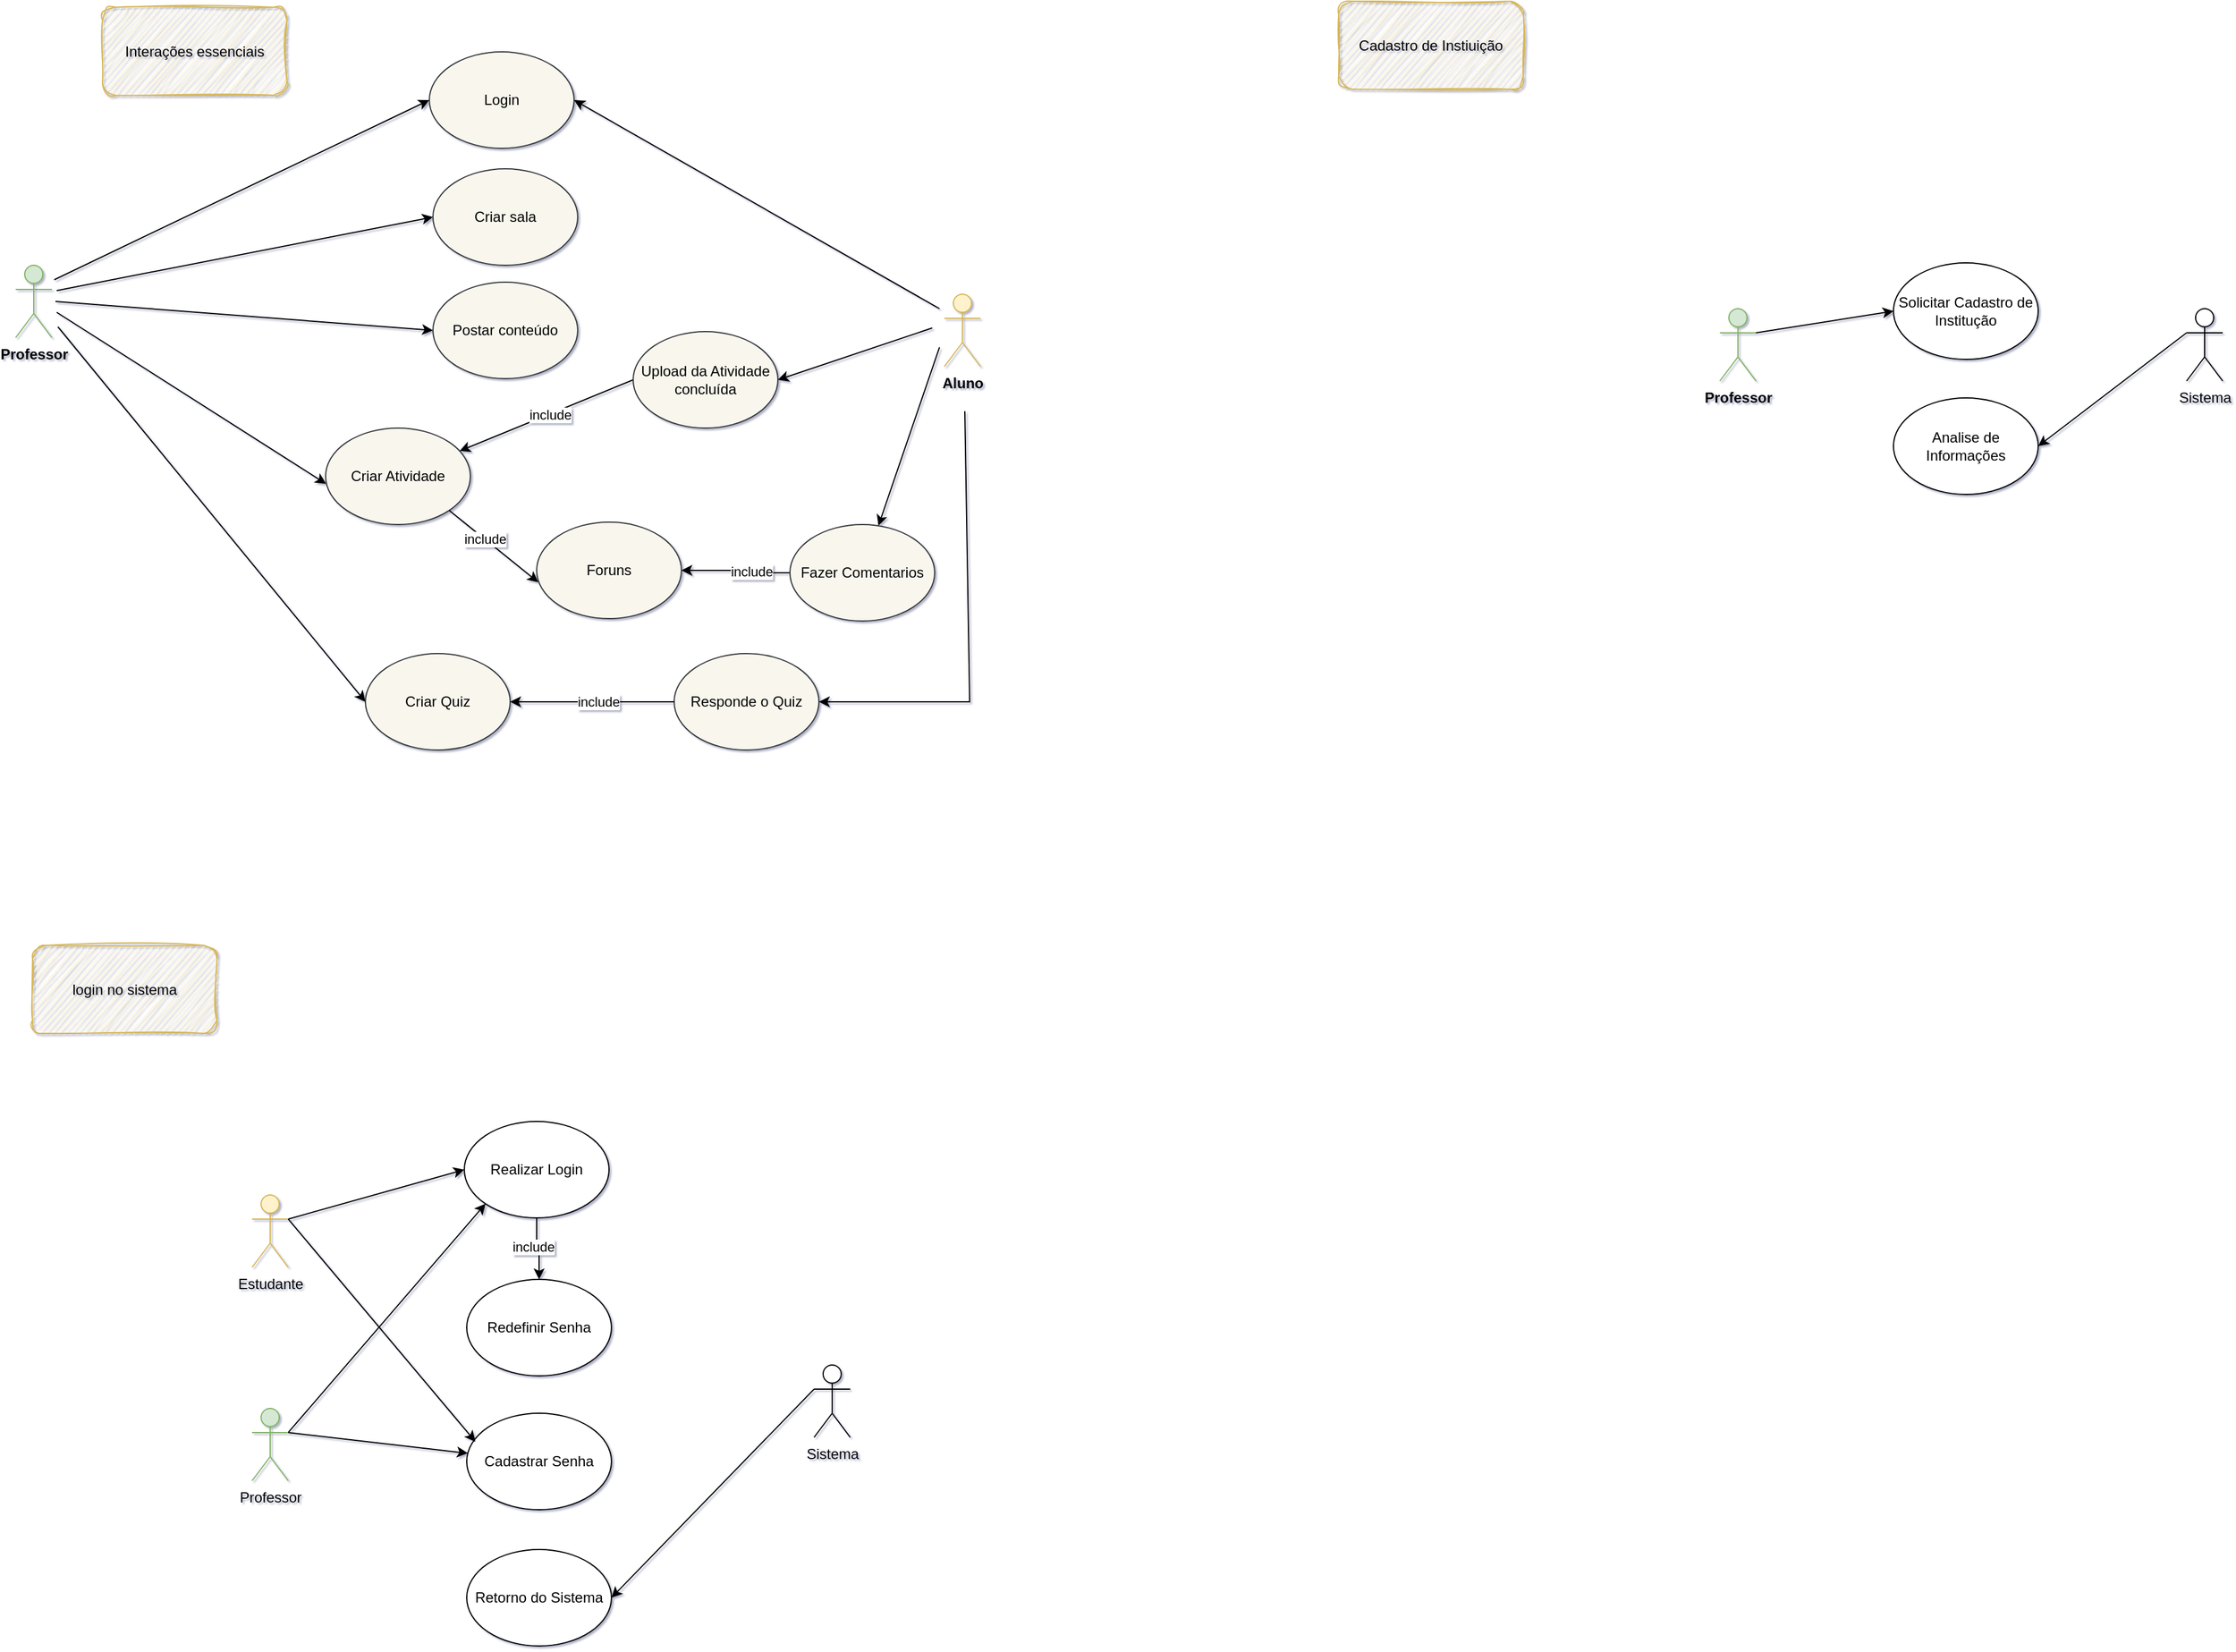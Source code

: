 <mxfile version="24.7.17">
  <diagram name="Página-1" id="efcDKt-GfpYt0_BvtWtM">
    <mxGraphModel dx="1104" dy="1334" grid="0" gridSize="10" guides="1" tooltips="1" connect="1" arrows="1" fold="1" page="1" pageScale="1" pageWidth="1169" pageHeight="827" background="none" math="0" shadow="1">
      <root>
        <mxCell id="0" />
        <mxCell id="1" parent="0" />
        <mxCell id="qmLwPxp5bfcTAhA-MVJI-10" value="&lt;span style=&quot;text-wrap: nowrap;&quot;&gt;Interações essenciais&lt;/span&gt;" style="rounded=1;whiteSpace=wrap;html=1;fillColor=#fff2cc;strokeColor=#d6b656;sketch=1;curveFitting=1;jiggle=2;shadow=0;glass=0;" parent="1" vertex="1">
          <mxGeometry x="204" y="-740" width="153" height="73" as="geometry" />
        </mxCell>
        <mxCell id="xUEdhAbe7fc5rsDsoWK4-18" style="rounded=0;orthogonalLoop=1;jettySize=auto;html=1;entryX=0;entryY=0.5;entryDx=0;entryDy=0;textShadow=0;" parent="1" target="xUEdhAbe7fc5rsDsoWK4-1" edge="1">
          <mxGeometry relative="1" as="geometry">
            <mxPoint x="164" y="-514" as="sourcePoint" />
          </mxGeometry>
        </mxCell>
        <mxCell id="xUEdhAbe7fc5rsDsoWK4-20" style="rounded=0;orthogonalLoop=1;jettySize=auto;html=1;entryX=0;entryY=0.5;entryDx=0;entryDy=0;textShadow=0;" parent="1" target="xUEdhAbe7fc5rsDsoWK4-2" edge="1">
          <mxGeometry relative="1" as="geometry">
            <mxPoint x="166" y="-505" as="sourcePoint" />
          </mxGeometry>
        </mxCell>
        <mxCell id="xUEdhAbe7fc5rsDsoWK4-21" style="rounded=0;orthogonalLoop=1;jettySize=auto;html=1;entryX=0;entryY=0.5;entryDx=0;entryDy=0;textShadow=0;" parent="1" target="xUEdhAbe7fc5rsDsoWK4-3" edge="1">
          <mxGeometry relative="1" as="geometry">
            <mxPoint x="165" y="-496" as="sourcePoint" />
          </mxGeometry>
        </mxCell>
        <mxCell id="xUEdhAbe7fc5rsDsoWK4-23" style="rounded=0;orthogonalLoop=1;jettySize=auto;html=1;entryX=0;entryY=0.5;entryDx=0;entryDy=0;textShadow=0;" parent="1" target="xUEdhAbe7fc5rsDsoWK4-15" edge="1">
          <mxGeometry relative="1" as="geometry">
            <mxPoint x="261.647" y="-264.059" as="targetPoint" />
            <mxPoint x="167" y="-475" as="sourcePoint" />
          </mxGeometry>
        </mxCell>
        <mxCell id="KP3jm4SqanhI5IPsudm_-1" value="&lt;b&gt;Professor&lt;/b&gt;" style="shape=umlActor;verticalLabelPosition=bottom;verticalAlign=top;html=1;fillColor=#d5e8d4;strokeColor=#82b366;textShadow=0;" parent="1" vertex="1">
          <mxGeometry x="132" y="-526" width="30" height="60" as="geometry" />
        </mxCell>
        <mxCell id="xUEdhAbe7fc5rsDsoWK4-19" style="rounded=0;orthogonalLoop=1;jettySize=auto;html=1;entryX=1;entryY=0.5;entryDx=0;entryDy=0;textShadow=0;" parent="1" target="xUEdhAbe7fc5rsDsoWK4-1" edge="1">
          <mxGeometry relative="1" as="geometry">
            <mxPoint x="898" y="-490" as="sourcePoint" />
          </mxGeometry>
        </mxCell>
        <mxCell id="KP3jm4SqanhI5IPsudm_-24" value="&lt;b&gt;Aluno&lt;/b&gt;" style="shape=umlActor;verticalLabelPosition=bottom;verticalAlign=top;html=1;fillColor=#fff2cc;strokeColor=#d6b656;textShadow=0;" parent="1" vertex="1">
          <mxGeometry x="902" y="-502" width="30" height="60" as="geometry" />
        </mxCell>
        <mxCell id="qmLwPxp5bfcTAhA-MVJI-11" value="Professor" style="shape=umlActor;verticalLabelPosition=bottom;verticalAlign=top;html=1;fillColor=#d5e8d4;strokeColor=#82b366;fontStyle=1" parent="1" vertex="1">
          <mxGeometry x="1545" y="-490" width="30" height="60" as="geometry" />
        </mxCell>
        <mxCell id="qmLwPxp5bfcTAhA-MVJI-21" value="Solicitar Cadastro de Institução" style="ellipse;whiteSpace=wrap;html=1;" parent="1" vertex="1">
          <mxGeometry x="1689" y="-528" width="120" height="80" as="geometry" />
        </mxCell>
        <mxCell id="qmLwPxp5bfcTAhA-MVJI-22" value="Sistema" style="shape=umlActor;verticalLabelPosition=bottom;verticalAlign=top;html=1;" parent="1" vertex="1">
          <mxGeometry x="1932" y="-490" width="30" height="60" as="geometry" />
        </mxCell>
        <mxCell id="qmLwPxp5bfcTAhA-MVJI-23" value="Analise de Informações" style="ellipse;whiteSpace=wrap;html=1;" parent="1" vertex="1">
          <mxGeometry x="1689" y="-416" width="120" height="80" as="geometry" />
        </mxCell>
        <mxCell id="qmLwPxp5bfcTAhA-MVJI-24" value="" style="endArrow=classic;html=1;rounded=0;exitX=1;exitY=0.333;exitDx=0;exitDy=0;exitPerimeter=0;entryX=0;entryY=0.5;entryDx=0;entryDy=0;" parent="1" source="qmLwPxp5bfcTAhA-MVJI-11" target="qmLwPxp5bfcTAhA-MVJI-21" edge="1">
          <mxGeometry width="50" height="50" relative="1" as="geometry">
            <mxPoint x="1663" y="-392" as="sourcePoint" />
            <mxPoint x="1713" y="-442" as="targetPoint" />
          </mxGeometry>
        </mxCell>
        <mxCell id="qmLwPxp5bfcTAhA-MVJI-25" value="" style="endArrow=classic;html=1;rounded=0;entryX=1;entryY=0.5;entryDx=0;entryDy=0;exitX=0;exitY=0.333;exitDx=0;exitDy=0;exitPerimeter=0;" parent="1" source="qmLwPxp5bfcTAhA-MVJI-22" target="qmLwPxp5bfcTAhA-MVJI-23" edge="1">
          <mxGeometry width="50" height="50" relative="1" as="geometry">
            <mxPoint x="1824" y="-317" as="sourcePoint" />
            <mxPoint x="1874" y="-367" as="targetPoint" />
          </mxGeometry>
        </mxCell>
        <mxCell id="qmLwPxp5bfcTAhA-MVJI-27" value="&lt;span style=&quot;text-wrap: nowrap;&quot;&gt;Cadastro de Instiuição&lt;/span&gt;" style="rounded=1;whiteSpace=wrap;html=1;fillColor=#fff2cc;strokeColor=#d6b656;sketch=1;curveFitting=1;jiggle=2;shadow=0;glass=0;" parent="1" vertex="1">
          <mxGeometry x="1229" y="-745" width="153" height="73" as="geometry" />
        </mxCell>
        <mxCell id="qmLwPxp5bfcTAhA-MVJI-39" style="rounded=0;orthogonalLoop=1;jettySize=auto;html=1;exitX=1;exitY=0.333;exitDx=0;exitDy=0;exitPerimeter=0;entryX=0;entryY=0.5;entryDx=0;entryDy=0;" parent="1" source="qmLwPxp5bfcTAhA-MVJI-28" target="qmLwPxp5bfcTAhA-MVJI-30" edge="1">
          <mxGeometry relative="1" as="geometry" />
        </mxCell>
        <mxCell id="qmLwPxp5bfcTAhA-MVJI-28" value="Estudante" style="shape=umlActor;verticalLabelPosition=bottom;verticalAlign=top;html=1;fillColor=#fff2cc;strokeColor=#d6b656;" parent="1" vertex="1">
          <mxGeometry x="328" y="245" width="30" height="60" as="geometry" />
        </mxCell>
        <mxCell id="qmLwPxp5bfcTAhA-MVJI-40" style="rounded=0;orthogonalLoop=1;jettySize=auto;html=1;exitX=1;exitY=0.333;exitDx=0;exitDy=0;exitPerimeter=0;" parent="1" source="qmLwPxp5bfcTAhA-MVJI-29" target="qmLwPxp5bfcTAhA-MVJI-31" edge="1">
          <mxGeometry relative="1" as="geometry" />
        </mxCell>
        <mxCell id="qmLwPxp5bfcTAhA-MVJI-42" style="rounded=0;orthogonalLoop=1;jettySize=auto;html=1;exitX=1;exitY=0.333;exitDx=0;exitDy=0;exitPerimeter=0;entryX=0;entryY=1;entryDx=0;entryDy=0;" parent="1" source="qmLwPxp5bfcTAhA-MVJI-29" target="qmLwPxp5bfcTAhA-MVJI-30" edge="1">
          <mxGeometry relative="1" as="geometry" />
        </mxCell>
        <mxCell id="qmLwPxp5bfcTAhA-MVJI-29" value="Professor" style="shape=umlActor;verticalLabelPosition=bottom;verticalAlign=top;html=1;fillColor=#d5e8d4;strokeColor=#82b366;" parent="1" vertex="1">
          <mxGeometry x="328" y="422" width="30" height="60" as="geometry" />
        </mxCell>
        <mxCell id="qmLwPxp5bfcTAhA-MVJI-33" value="" style="edgeStyle=orthogonalEdgeStyle;rounded=0;orthogonalLoop=1;jettySize=auto;html=1;" parent="1" source="qmLwPxp5bfcTAhA-MVJI-30" target="qmLwPxp5bfcTAhA-MVJI-32" edge="1">
          <mxGeometry relative="1" as="geometry" />
        </mxCell>
        <mxCell id="qmLwPxp5bfcTAhA-MVJI-34" value="include" style="edgeLabel;html=1;align=center;verticalAlign=middle;resizable=0;points=[];" parent="qmLwPxp5bfcTAhA-MVJI-33" vertex="1" connectable="0">
          <mxGeometry x="-0.098" y="-3" relative="1" as="geometry">
            <mxPoint as="offset" />
          </mxGeometry>
        </mxCell>
        <mxCell id="qmLwPxp5bfcTAhA-MVJI-30" value="Realizar Login" style="ellipse;whiteSpace=wrap;html=1;" parent="1" vertex="1">
          <mxGeometry x="504" y="184" width="120" height="80" as="geometry" />
        </mxCell>
        <mxCell id="qmLwPxp5bfcTAhA-MVJI-31" value="Cadastrar Senha" style="ellipse;whiteSpace=wrap;html=1;" parent="1" vertex="1">
          <mxGeometry x="506" y="426" width="120" height="80" as="geometry" />
        </mxCell>
        <mxCell id="qmLwPxp5bfcTAhA-MVJI-32" value="Redefinir Senha" style="ellipse;whiteSpace=wrap;html=1;" parent="1" vertex="1">
          <mxGeometry x="506" y="315" width="120" height="80" as="geometry" />
        </mxCell>
        <mxCell id="qmLwPxp5bfcTAhA-MVJI-35" value="&lt;span style=&quot;text-wrap: nowrap;&quot;&gt;login no sistema&lt;/span&gt;" style="rounded=1;whiteSpace=wrap;html=1;fillColor=#fff2cc;strokeColor=#d6b656;sketch=1;curveFitting=1;jiggle=2;shadow=0;glass=0;" parent="1" vertex="1">
          <mxGeometry x="146" y="38" width="153" height="73" as="geometry" />
        </mxCell>
        <mxCell id="qmLwPxp5bfcTAhA-MVJI-36" value="Retorno do Sistema" style="ellipse;whiteSpace=wrap;html=1;" parent="1" vertex="1">
          <mxGeometry x="506" y="539" width="120" height="80" as="geometry" />
        </mxCell>
        <mxCell id="qmLwPxp5bfcTAhA-MVJI-38" style="rounded=0;orthogonalLoop=1;jettySize=auto;html=1;exitX=0;exitY=0.333;exitDx=0;exitDy=0;exitPerimeter=0;entryX=1;entryY=0.5;entryDx=0;entryDy=0;" parent="1" source="qmLwPxp5bfcTAhA-MVJI-37" target="qmLwPxp5bfcTAhA-MVJI-36" edge="1">
          <mxGeometry relative="1" as="geometry" />
        </mxCell>
        <mxCell id="qmLwPxp5bfcTAhA-MVJI-37" value="Sistema" style="shape=umlActor;verticalLabelPosition=bottom;verticalAlign=top;html=1;" parent="1" vertex="1">
          <mxGeometry x="794" y="386" width="30" height="60" as="geometry" />
        </mxCell>
        <mxCell id="qmLwPxp5bfcTAhA-MVJI-41" style="rounded=0;orthogonalLoop=1;jettySize=auto;html=1;exitX=1;exitY=0.333;exitDx=0;exitDy=0;exitPerimeter=0;entryX=0.06;entryY=0.295;entryDx=0;entryDy=0;entryPerimeter=0;" parent="1" source="qmLwPxp5bfcTAhA-MVJI-28" target="qmLwPxp5bfcTAhA-MVJI-31" edge="1">
          <mxGeometry relative="1" as="geometry" />
        </mxCell>
        <mxCell id="xUEdhAbe7fc5rsDsoWK4-1" value="Login" style="ellipse;whiteSpace=wrap;html=1;textShadow=0;fillColor=#f9f7ed;strokeColor=#36393d;" parent="1" vertex="1">
          <mxGeometry x="475" y="-703" width="120" height="80" as="geometry" />
        </mxCell>
        <mxCell id="xUEdhAbe7fc5rsDsoWK4-2" value="Criar sala" style="ellipse;whiteSpace=wrap;html=1;textShadow=0;fillColor=#f9f7ed;strokeColor=#36393d;" parent="1" vertex="1">
          <mxGeometry x="478" y="-606" width="120" height="80" as="geometry" />
        </mxCell>
        <mxCell id="xUEdhAbe7fc5rsDsoWK4-3" value="Postar conteúdo" style="ellipse;whiteSpace=wrap;html=1;textShadow=0;fillColor=#f9f7ed;strokeColor=#36393d;" parent="1" vertex="1">
          <mxGeometry x="478" y="-512" width="120" height="80" as="geometry" />
        </mxCell>
        <mxCell id="xUEdhAbe7fc5rsDsoWK4-4" value="Criar Atividade" style="ellipse;whiteSpace=wrap;html=1;textShadow=0;fillColor=#f9f7ed;strokeColor=#36393d;" parent="1" vertex="1">
          <mxGeometry x="389" y="-391" width="120" height="80" as="geometry" />
        </mxCell>
        <mxCell id="xUEdhAbe7fc5rsDsoWK4-13" value="" style="edgeStyle=orthogonalEdgeStyle;rounded=0;orthogonalLoop=1;jettySize=auto;html=1;textShadow=0;exitX=0;exitY=0.5;exitDx=0;exitDy=0;entryX=1;entryY=0.5;entryDx=0;entryDy=0;" parent="1" source="xUEdhAbe7fc5rsDsoWK4-12" target="xUEdhAbe7fc5rsDsoWK4-11" edge="1">
          <mxGeometry relative="1" as="geometry">
            <mxPoint x="755" y="-237" as="targetPoint" />
          </mxGeometry>
        </mxCell>
        <mxCell id="xUEdhAbe7fc5rsDsoWK4-14" value="include" style="edgeLabel;html=1;align=center;verticalAlign=middle;resizable=0;points=[];textShadow=0;" parent="xUEdhAbe7fc5rsDsoWK4-13" vertex="1" connectable="0">
          <mxGeometry x="-0.306" y="-1" relative="1" as="geometry">
            <mxPoint as="offset" />
          </mxGeometry>
        </mxCell>
        <mxCell id="xUEdhAbe7fc5rsDsoWK4-11" value="Foruns" style="ellipse;whiteSpace=wrap;html=1;textShadow=0;fillColor=#f9f7ed;strokeColor=#36393d;" parent="1" vertex="1">
          <mxGeometry x="564" y="-313" width="120" height="80" as="geometry" />
        </mxCell>
        <mxCell id="xUEdhAbe7fc5rsDsoWK4-12" value="Fazer Comentarios" style="ellipse;whiteSpace=wrap;html=1;textShadow=0;fillColor=#f9f7ed;strokeColor=#36393d;" parent="1" vertex="1">
          <mxGeometry x="774" y="-311" width="120" height="80" as="geometry" />
        </mxCell>
        <mxCell id="xUEdhAbe7fc5rsDsoWK4-15" value="Criar Quiz" style="ellipse;whiteSpace=wrap;html=1;textShadow=0;fillColor=#f9f7ed;strokeColor=#36393d;" parent="1" vertex="1">
          <mxGeometry x="422" y="-204" width="120" height="80" as="geometry" />
        </mxCell>
        <mxCell id="xUEdhAbe7fc5rsDsoWK4-16" style="rounded=0;orthogonalLoop=1;jettySize=auto;html=1;exitX=1;exitY=1;exitDx=0;exitDy=0;entryX=0.011;entryY=0.623;entryDx=0;entryDy=0;entryPerimeter=0;textShadow=0;" parent="1" source="xUEdhAbe7fc5rsDsoWK4-4" target="xUEdhAbe7fc5rsDsoWK4-11" edge="1">
          <mxGeometry relative="1" as="geometry" />
        </mxCell>
        <mxCell id="xUEdhAbe7fc5rsDsoWK4-17" value="include" style="edgeLabel;html=1;align=center;verticalAlign=middle;resizable=0;points=[];textShadow=0;" parent="xUEdhAbe7fc5rsDsoWK4-16" vertex="1" connectable="0">
          <mxGeometry x="-0.207" relative="1" as="geometry">
            <mxPoint as="offset" />
          </mxGeometry>
        </mxCell>
        <mxCell id="xUEdhAbe7fc5rsDsoWK4-22" style="rounded=0;orthogonalLoop=1;jettySize=auto;html=1;entryX=0.003;entryY=0.578;entryDx=0;entryDy=0;entryPerimeter=0;textShadow=0;" parent="1" target="xUEdhAbe7fc5rsDsoWK4-4" edge="1">
          <mxGeometry relative="1" as="geometry">
            <mxPoint x="166" y="-487" as="sourcePoint" />
          </mxGeometry>
        </mxCell>
        <mxCell id="xUEdhAbe7fc5rsDsoWK4-26" style="rounded=0;orthogonalLoop=1;jettySize=auto;html=1;textShadow=0;" parent="1" target="xUEdhAbe7fc5rsDsoWK4-12" edge="1">
          <mxGeometry relative="1" as="geometry">
            <mxPoint x="898" y="-458" as="sourcePoint" />
          </mxGeometry>
        </mxCell>
        <mxCell id="xUEdhAbe7fc5rsDsoWK4-29" style="rounded=0;orthogonalLoop=1;jettySize=auto;html=1;exitX=0;exitY=0.5;exitDx=0;exitDy=0;" parent="1" source="xUEdhAbe7fc5rsDsoWK4-28" target="xUEdhAbe7fc5rsDsoWK4-4" edge="1">
          <mxGeometry relative="1" as="geometry" />
        </mxCell>
        <mxCell id="xUEdhAbe7fc5rsDsoWK4-30" value="include" style="edgeLabel;html=1;align=center;verticalAlign=middle;resizable=0;points=[];" parent="xUEdhAbe7fc5rsDsoWK4-29" vertex="1" connectable="0">
          <mxGeometry x="-0.034" relative="1" as="geometry">
            <mxPoint as="offset" />
          </mxGeometry>
        </mxCell>
        <mxCell id="xUEdhAbe7fc5rsDsoWK4-28" value="Upload da Atividade concluída" style="ellipse;whiteSpace=wrap;html=1;fillColor=#f9f7ed;strokeColor=#36393d;" parent="1" vertex="1">
          <mxGeometry x="644" y="-471" width="120" height="80" as="geometry" />
        </mxCell>
        <mxCell id="xUEdhAbe7fc5rsDsoWK4-31" value="" style="endArrow=classic;html=1;rounded=0;entryX=1;entryY=0.5;entryDx=0;entryDy=0;" parent="1" target="xUEdhAbe7fc5rsDsoWK4-28" edge="1">
          <mxGeometry width="50" height="50" relative="1" as="geometry">
            <mxPoint x="892" y="-474" as="sourcePoint" />
            <mxPoint x="749" y="-539" as="targetPoint" />
          </mxGeometry>
        </mxCell>
        <mxCell id="xUEdhAbe7fc5rsDsoWK4-32" value="Responde o Quiz" style="ellipse;whiteSpace=wrap;html=1;fillColor=#f9f7ed;strokeColor=#36393d;" parent="1" vertex="1">
          <mxGeometry x="678" y="-204" width="120" height="80" as="geometry" />
        </mxCell>
        <mxCell id="xUEdhAbe7fc5rsDsoWK4-33" value="" style="endArrow=classic;html=1;rounded=0;entryX=1;entryY=0.5;entryDx=0;entryDy=0;" parent="1" target="xUEdhAbe7fc5rsDsoWK4-32" edge="1">
          <mxGeometry width="50" height="50" relative="1" as="geometry">
            <mxPoint x="919" y="-405" as="sourcePoint" />
            <mxPoint x="948" y="-378" as="targetPoint" />
            <Array as="points">
              <mxPoint x="923" y="-164" />
            </Array>
          </mxGeometry>
        </mxCell>
        <mxCell id="xUEdhAbe7fc5rsDsoWK4-34" value="" style="endArrow=classic;html=1;rounded=0;entryX=1;entryY=0.5;entryDx=0;entryDy=0;exitX=0;exitY=0.5;exitDx=0;exitDy=0;" parent="1" source="xUEdhAbe7fc5rsDsoWK4-32" target="xUEdhAbe7fc5rsDsoWK4-15" edge="1">
          <mxGeometry width="50" height="50" relative="1" as="geometry">
            <mxPoint x="660" y="-143" as="sourcePoint" />
            <mxPoint x="710" y="-193" as="targetPoint" />
          </mxGeometry>
        </mxCell>
        <mxCell id="fSgkpgWzYZy09UiYHyIS-1" value="include" style="edgeLabel;html=1;align=center;verticalAlign=middle;resizable=0;points=[];" vertex="1" connectable="0" parent="xUEdhAbe7fc5rsDsoWK4-34">
          <mxGeometry x="-0.07" relative="1" as="geometry">
            <mxPoint as="offset" />
          </mxGeometry>
        </mxCell>
      </root>
    </mxGraphModel>
  </diagram>
</mxfile>
